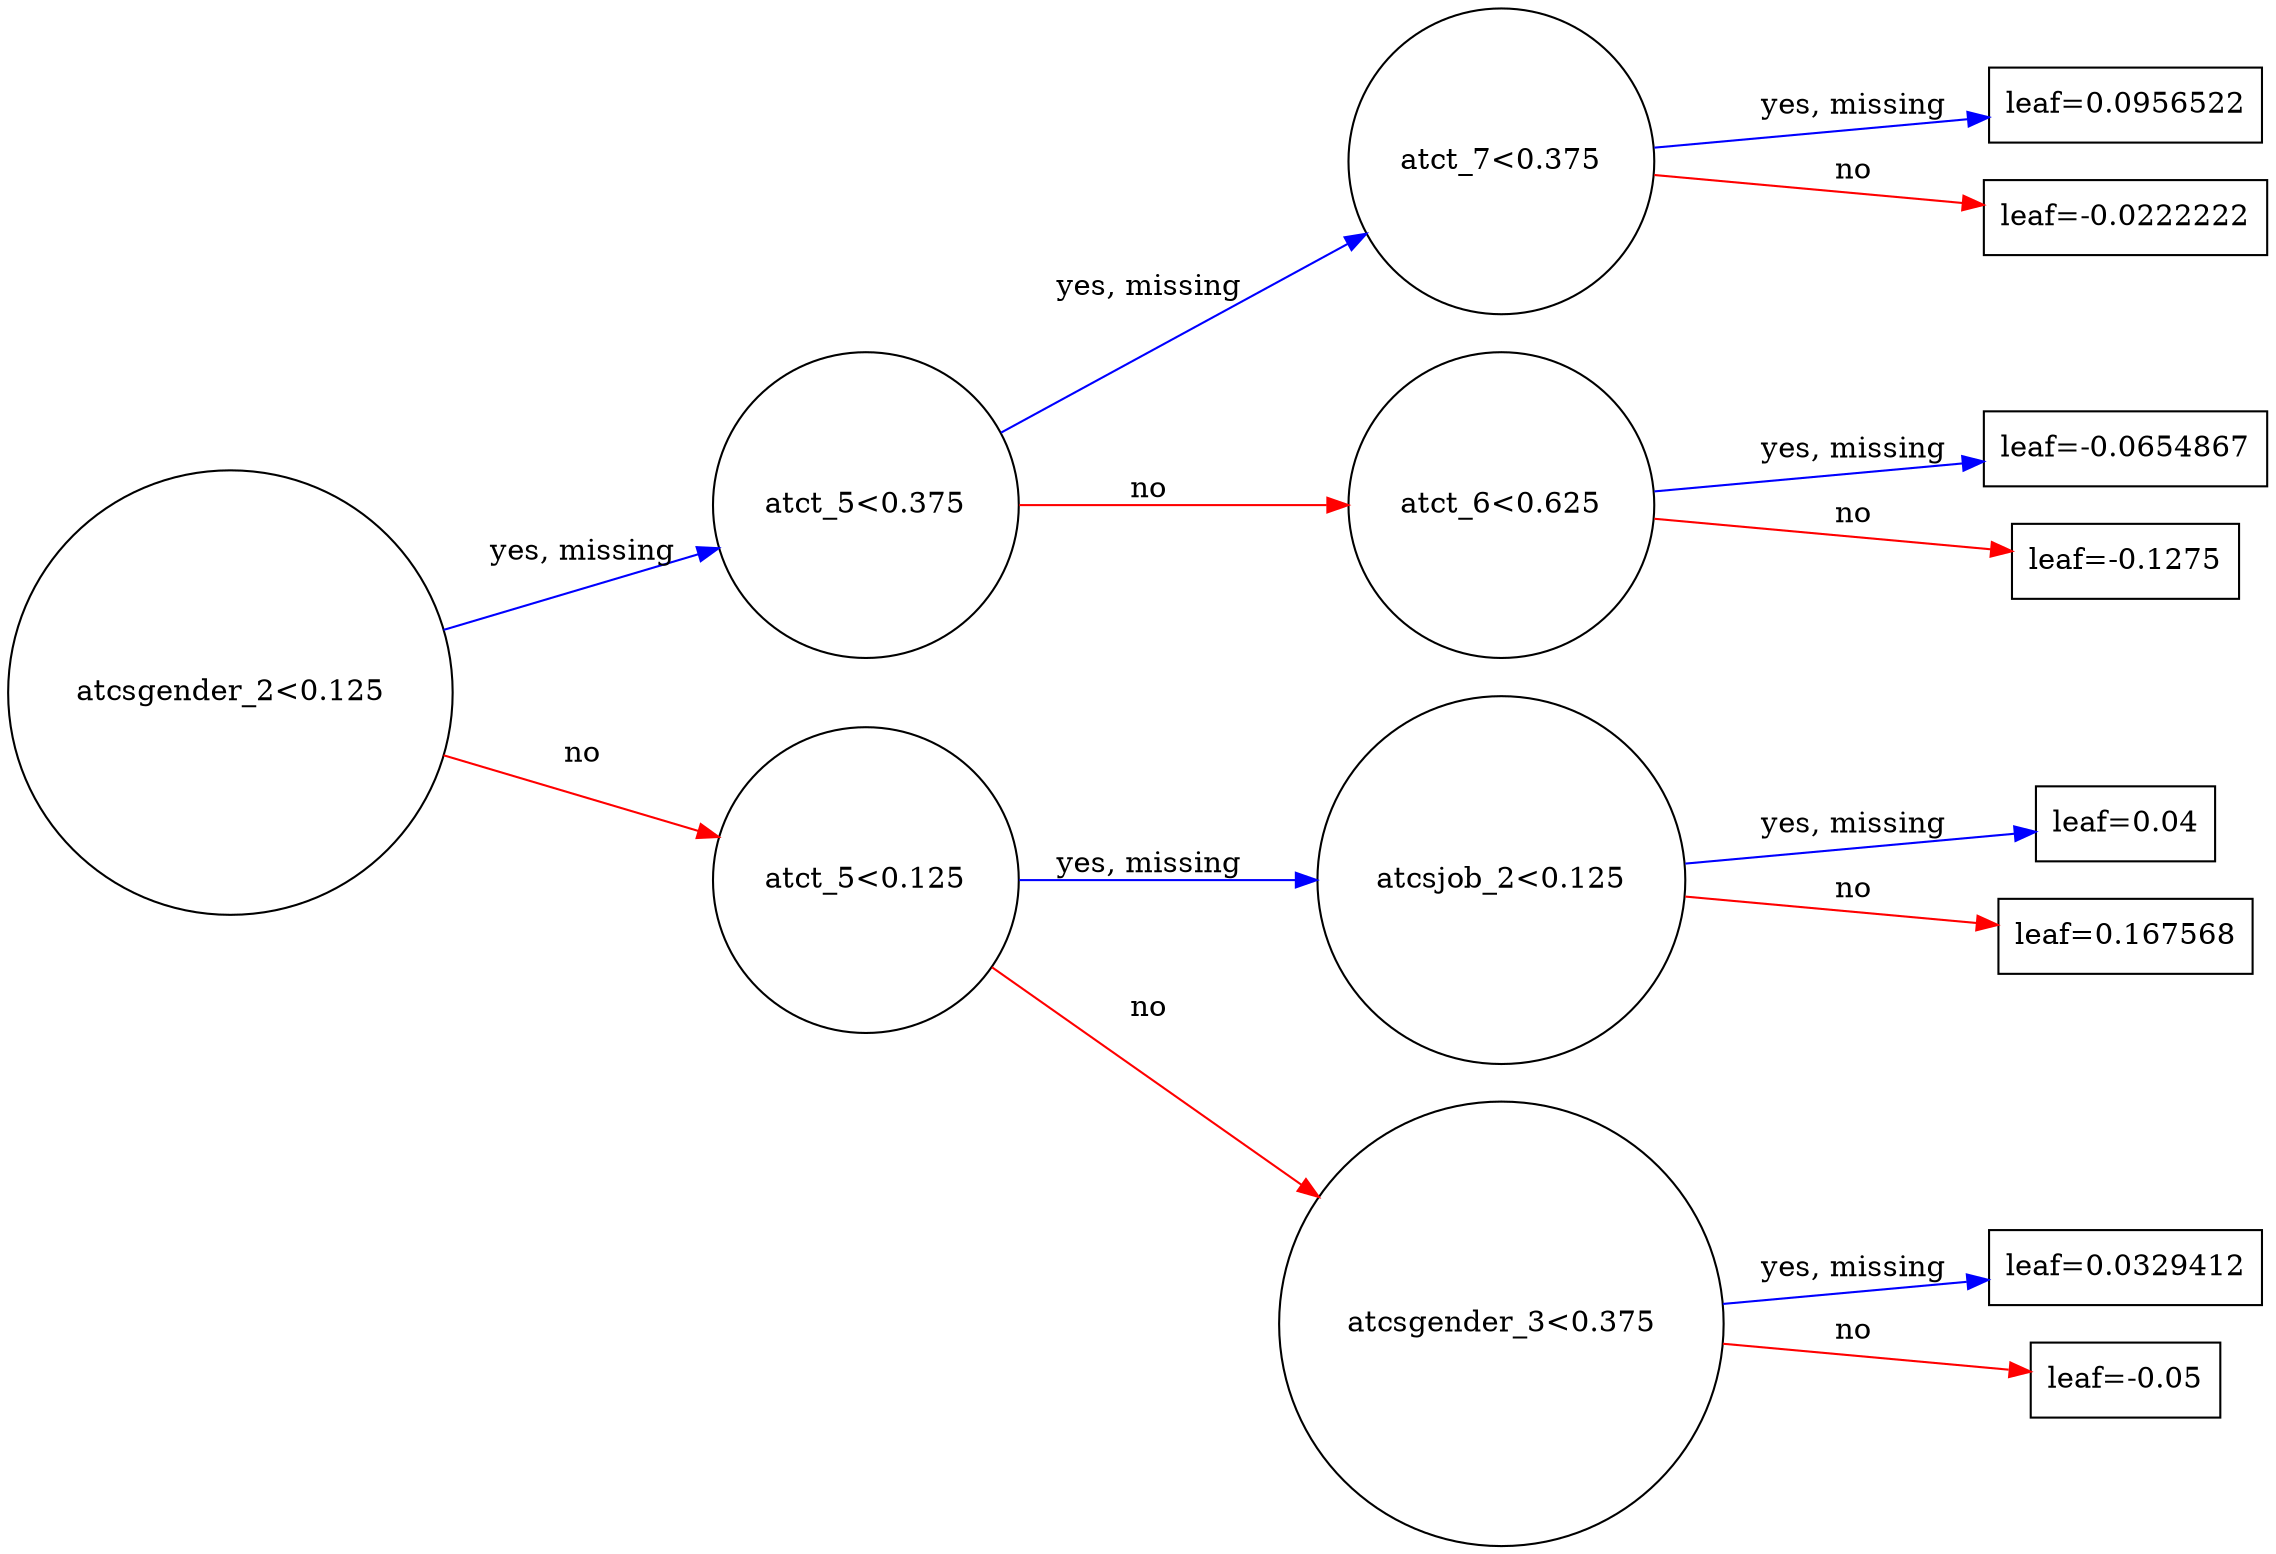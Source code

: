 digraph {
	graph [rankdir=LR]
		0 [label="atcsgender_2<0.125" shape=circle]
			0 -> 1 [label="yes, missing" color="#0000FF"]
			0 -> 2 [label=no color="#FF0000"]
		1 [label="atct_5<0.375" shape=circle]
			1 -> 3 [label="yes, missing" color="#0000FF"]
			1 -> 4 [label=no color="#FF0000"]
		3 [label="atct_7<0.375" shape=circle]
			3 -> 7 [label="yes, missing" color="#0000FF"]
			3 -> 8 [label=no color="#FF0000"]
		7 [label="leaf=0.0956522" shape=box]
		8 [label="leaf=-0.0222222" shape=box]
		4 [label="atct_6<0.625" shape=circle]
			4 -> 9 [label="yes, missing" color="#0000FF"]
			4 -> 10 [label=no color="#FF0000"]
		9 [label="leaf=-0.0654867" shape=box]
		10 [label="leaf=-0.1275" shape=box]
		2 [label="atct_5<0.125" shape=circle]
			2 -> 5 [label="yes, missing" color="#0000FF"]
			2 -> 6 [label=no color="#FF0000"]
		5 [label="atcsjob_2<0.125" shape=circle]
			5 -> 11 [label="yes, missing" color="#0000FF"]
			5 -> 12 [label=no color="#FF0000"]
		11 [label="leaf=0.04" shape=box]
		12 [label="leaf=0.167568" shape=box]
		6 [label="atcsgender_3<0.375" shape=circle]
			6 -> 13 [label="yes, missing" color="#0000FF"]
			6 -> 14 [label=no color="#FF0000"]
		13 [label="leaf=0.0329412" shape=box]
		14 [label="leaf=-0.05" shape=box]
}